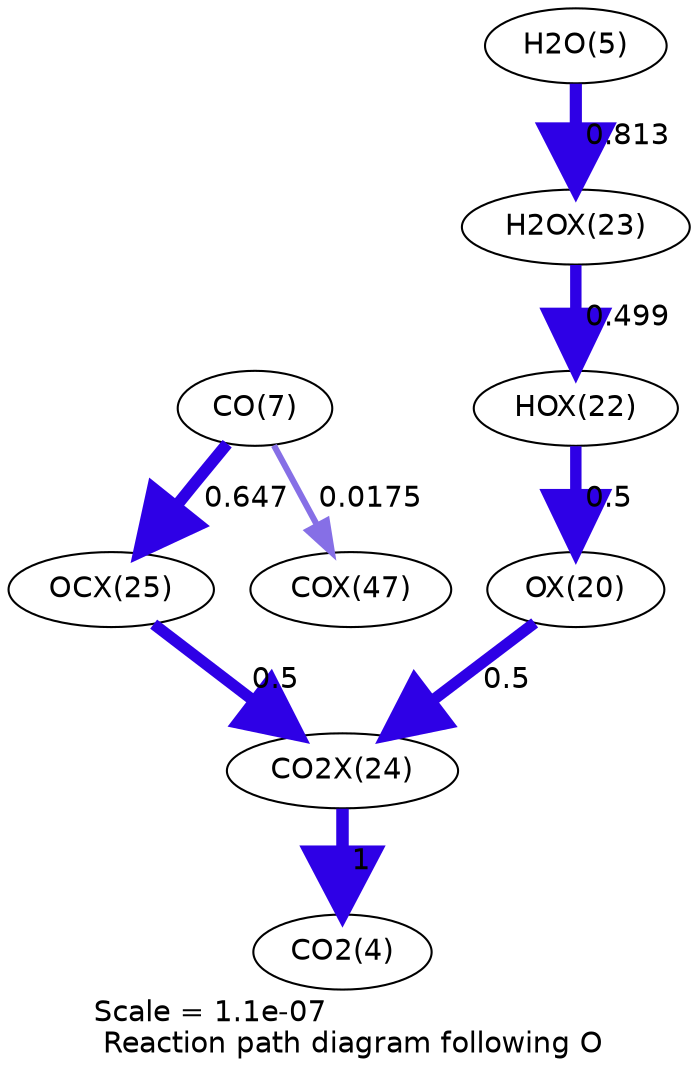 digraph reaction_paths {
center=1;
s44 -> s42[fontname="Helvetica", penwidth=5.48, arrowsize=2.74, color="0.7, 1, 0.9"
, label=" 0.5"];
s42 -> s46[fontname="Helvetica", penwidth=5.48, arrowsize=2.74, color="0.7, 1, 0.9"
, label=" 0.5"];
s45 -> s44[fontname="Helvetica", penwidth=5.48, arrowsize=2.74, color="0.7, 0.999, 0.9"
, label=" 0.499"];
s7 -> s45[fontname="Helvetica", penwidth=5.84, arrowsize=2.92, color="0.7, 1.31, 0.9"
, label=" 0.813"];
s9 -> s47[fontname="Helvetica", penwidth=5.67, arrowsize=2.84, color="0.7, 1.15, 0.9"
, label=" 0.647"];
s9 -> s53[fontname="Helvetica", penwidth=2.95, arrowsize=1.47, color="0.7, 0.518, 0.9"
, label=" 0.0175"];
s47 -> s46[fontname="Helvetica", penwidth=5.48, arrowsize=2.74, color="0.7, 1, 0.9"
, label=" 0.5"];
s46 -> s6[fontname="Helvetica", penwidth=6, arrowsize=3, color="0.7, 1.5, 0.9"
, label=" 1"];
s6 [ fontname="Helvetica", label="CO2(4)"];
s7 [ fontname="Helvetica", label="H2O(5)"];
s9 [ fontname="Helvetica", label="CO(7)"];
s42 [ fontname="Helvetica", label="OX(20)"];
s44 [ fontname="Helvetica", label="HOX(22)"];
s45 [ fontname="Helvetica", label="H2OX(23)"];
s46 [ fontname="Helvetica", label="CO2X(24)"];
s47 [ fontname="Helvetica", label="OCX(25)"];
s53 [ fontname="Helvetica", label="COX(47)"];
 label = "Scale = 1.1e-07\l Reaction path diagram following O";
 fontname = "Helvetica";
}
